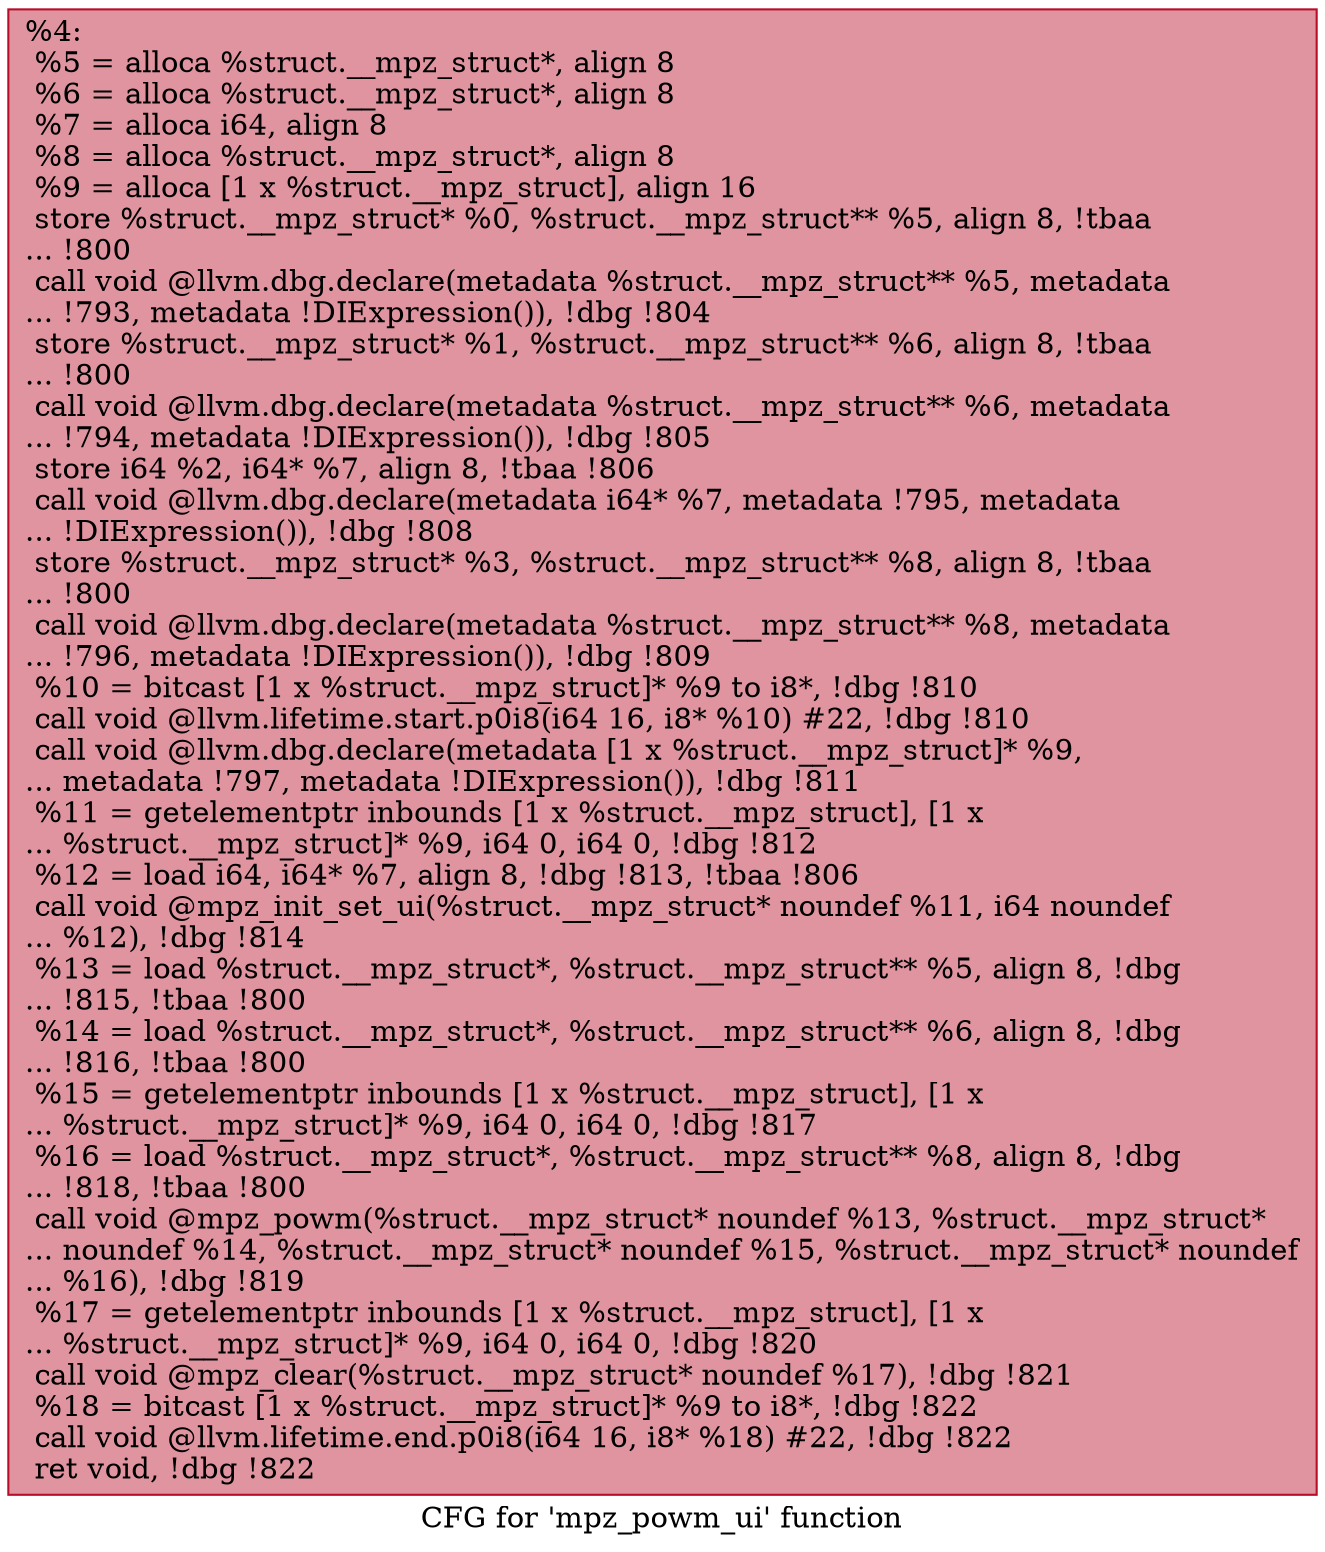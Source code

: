 digraph "CFG for 'mpz_powm_ui' function" {
	label="CFG for 'mpz_powm_ui' function";

	Node0x2803350 [shape=record,color="#b70d28ff", style=filled, fillcolor="#b70d2870",label="{%4:\l  %5 = alloca %struct.__mpz_struct*, align 8\l  %6 = alloca %struct.__mpz_struct*, align 8\l  %7 = alloca i64, align 8\l  %8 = alloca %struct.__mpz_struct*, align 8\l  %9 = alloca [1 x %struct.__mpz_struct], align 16\l  store %struct.__mpz_struct* %0, %struct.__mpz_struct** %5, align 8, !tbaa\l... !800\l  call void @llvm.dbg.declare(metadata %struct.__mpz_struct** %5, metadata\l... !793, metadata !DIExpression()), !dbg !804\l  store %struct.__mpz_struct* %1, %struct.__mpz_struct** %6, align 8, !tbaa\l... !800\l  call void @llvm.dbg.declare(metadata %struct.__mpz_struct** %6, metadata\l... !794, metadata !DIExpression()), !dbg !805\l  store i64 %2, i64* %7, align 8, !tbaa !806\l  call void @llvm.dbg.declare(metadata i64* %7, metadata !795, metadata\l... !DIExpression()), !dbg !808\l  store %struct.__mpz_struct* %3, %struct.__mpz_struct** %8, align 8, !tbaa\l... !800\l  call void @llvm.dbg.declare(metadata %struct.__mpz_struct** %8, metadata\l... !796, metadata !DIExpression()), !dbg !809\l  %10 = bitcast [1 x %struct.__mpz_struct]* %9 to i8*, !dbg !810\l  call void @llvm.lifetime.start.p0i8(i64 16, i8* %10) #22, !dbg !810\l  call void @llvm.dbg.declare(metadata [1 x %struct.__mpz_struct]* %9,\l... metadata !797, metadata !DIExpression()), !dbg !811\l  %11 = getelementptr inbounds [1 x %struct.__mpz_struct], [1 x\l... %struct.__mpz_struct]* %9, i64 0, i64 0, !dbg !812\l  %12 = load i64, i64* %7, align 8, !dbg !813, !tbaa !806\l  call void @mpz_init_set_ui(%struct.__mpz_struct* noundef %11, i64 noundef\l... %12), !dbg !814\l  %13 = load %struct.__mpz_struct*, %struct.__mpz_struct** %5, align 8, !dbg\l... !815, !tbaa !800\l  %14 = load %struct.__mpz_struct*, %struct.__mpz_struct** %6, align 8, !dbg\l... !816, !tbaa !800\l  %15 = getelementptr inbounds [1 x %struct.__mpz_struct], [1 x\l... %struct.__mpz_struct]* %9, i64 0, i64 0, !dbg !817\l  %16 = load %struct.__mpz_struct*, %struct.__mpz_struct** %8, align 8, !dbg\l... !818, !tbaa !800\l  call void @mpz_powm(%struct.__mpz_struct* noundef %13, %struct.__mpz_struct*\l... noundef %14, %struct.__mpz_struct* noundef %15, %struct.__mpz_struct* noundef\l... %16), !dbg !819\l  %17 = getelementptr inbounds [1 x %struct.__mpz_struct], [1 x\l... %struct.__mpz_struct]* %9, i64 0, i64 0, !dbg !820\l  call void @mpz_clear(%struct.__mpz_struct* noundef %17), !dbg !821\l  %18 = bitcast [1 x %struct.__mpz_struct]* %9 to i8*, !dbg !822\l  call void @llvm.lifetime.end.p0i8(i64 16, i8* %18) #22, !dbg !822\l  ret void, !dbg !822\l}"];
}
